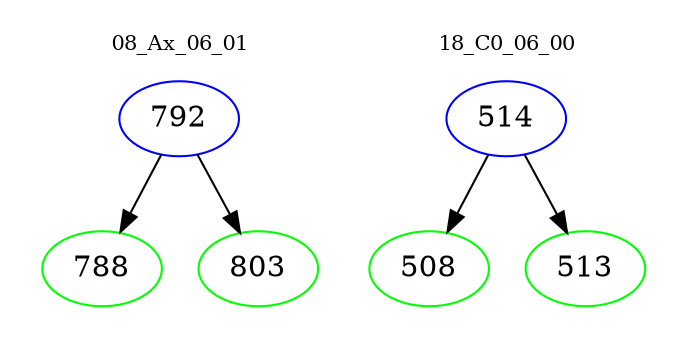 digraph{
subgraph cluster_0 {
color = white
label = "08_Ax_06_01";
fontsize=10;
T0_792 [label="792", color="blue"]
T0_792 -> T0_788 [color="black"]
T0_788 [label="788", color="green"]
T0_792 -> T0_803 [color="black"]
T0_803 [label="803", color="green"]
}
subgraph cluster_1 {
color = white
label = "18_C0_06_00";
fontsize=10;
T1_514 [label="514", color="blue"]
T1_514 -> T1_508 [color="black"]
T1_508 [label="508", color="green"]
T1_514 -> T1_513 [color="black"]
T1_513 [label="513", color="green"]
}
}
